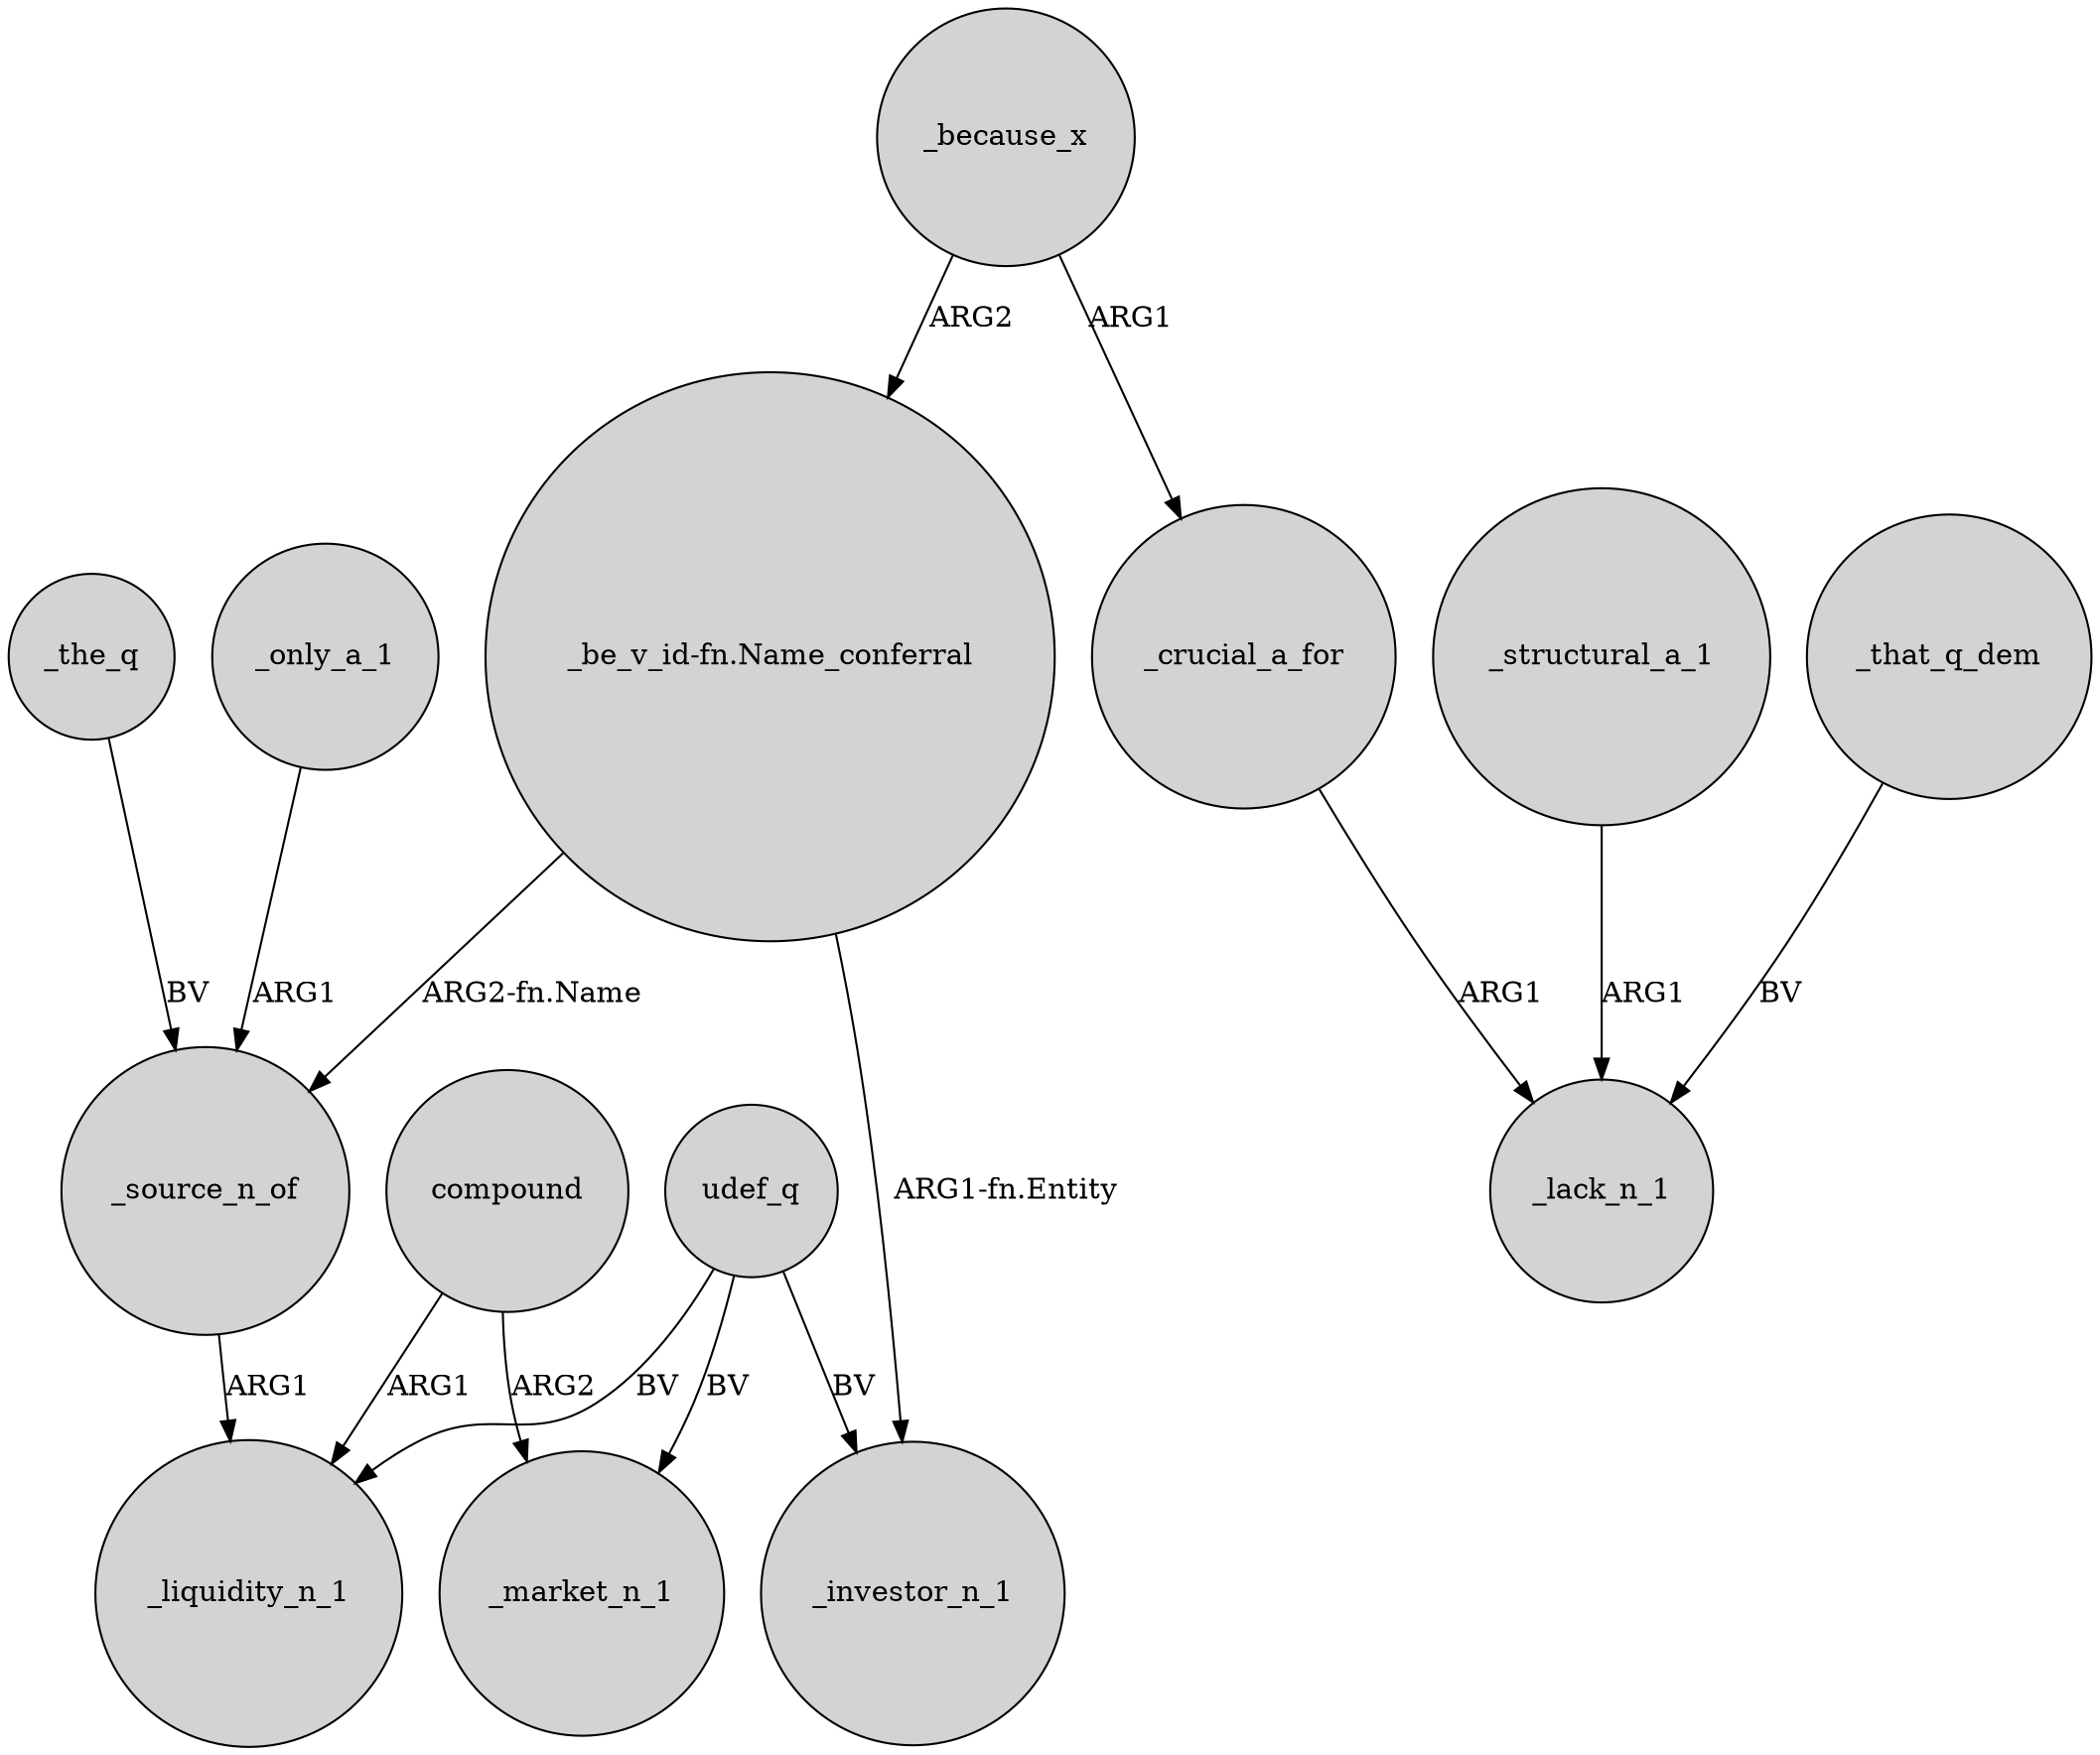 digraph {
	node [shape=circle style=filled]
	udef_q -> _market_n_1 [label=BV]
	compound -> _liquidity_n_1 [label=ARG1]
	_structural_a_1 -> _lack_n_1 [label=ARG1]
	_only_a_1 -> _source_n_of [label=ARG1]
	_because_x -> "_be_v_id-fn.Name_conferral" [label=ARG2]
	_source_n_of -> _liquidity_n_1 [label=ARG1]
	"_be_v_id-fn.Name_conferral" -> _investor_n_1 [label="ARG1-fn.Entity"]
	udef_q -> _investor_n_1 [label=BV]
	_the_q -> _source_n_of [label=BV]
	_that_q_dem -> _lack_n_1 [label=BV]
	compound -> _market_n_1 [label=ARG2]
	"_be_v_id-fn.Name_conferral" -> _source_n_of [label="ARG2-fn.Name"]
	_because_x -> _crucial_a_for [label=ARG1]
	udef_q -> _liquidity_n_1 [label=BV]
	_crucial_a_for -> _lack_n_1 [label=ARG1]
}
